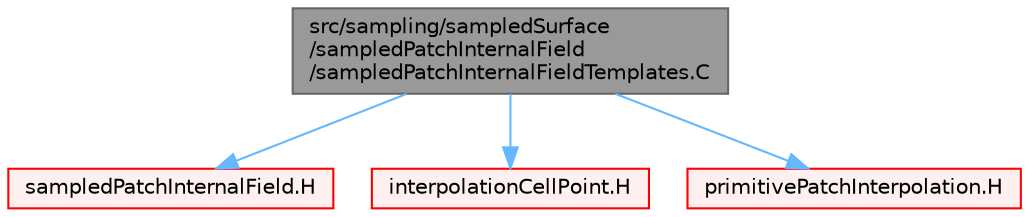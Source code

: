 digraph "src/sampling/sampledSurface/sampledPatchInternalField/sampledPatchInternalFieldTemplates.C"
{
 // LATEX_PDF_SIZE
  bgcolor="transparent";
  edge [fontname=Helvetica,fontsize=10,labelfontname=Helvetica,labelfontsize=10];
  node [fontname=Helvetica,fontsize=10,shape=box,height=0.2,width=0.4];
  Node1 [id="Node000001",label="src/sampling/sampledSurface\l/sampledPatchInternalField\l/sampledPatchInternalFieldTemplates.C",height=0.2,width=0.4,color="gray40", fillcolor="grey60", style="filled", fontcolor="black",tooltip=" "];
  Node1 -> Node2 [id="edge1_Node000001_Node000002",color="steelblue1",style="solid",tooltip=" "];
  Node2 [id="Node000002",label="sampledPatchInternalField.H",height=0.2,width=0.4,color="red", fillcolor="#FFF0F0", style="filled",URL="$sampledPatchInternalField_8H.html",tooltip=" "];
  Node1 -> Node448 [id="edge2_Node000001_Node000448",color="steelblue1",style="solid",tooltip=" "];
  Node448 [id="Node000448",label="interpolationCellPoint.H",height=0.2,width=0.4,color="red", fillcolor="#FFF0F0", style="filled",URL="$interpolationCellPoint_8H.html",tooltip=" "];
  Node1 -> Node451 [id="edge3_Node000001_Node000451",color="steelblue1",style="solid",tooltip=" "];
  Node451 [id="Node000451",label="primitivePatchInterpolation.H",height=0.2,width=0.4,color="red", fillcolor="#FFF0F0", style="filled",URL="$primitivePatchInterpolation_8H.html",tooltip=" "];
}
